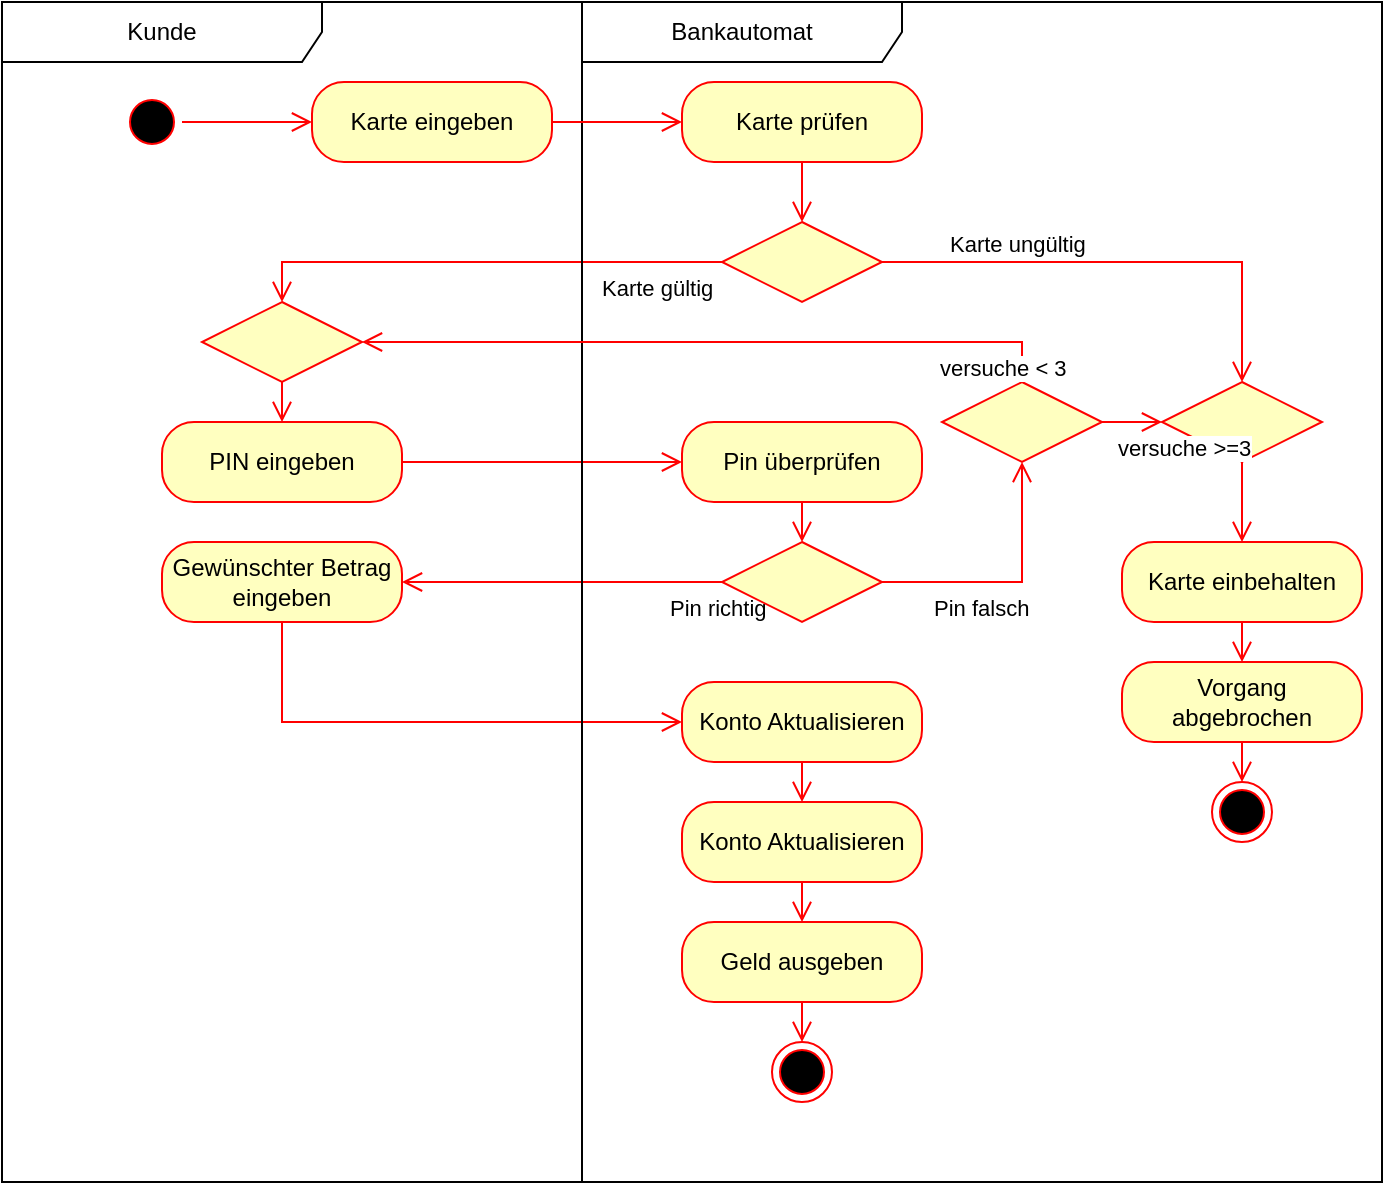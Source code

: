 <mxfile version="26.0.9">
  <diagram name="Page-1" id="fENma3xlgCL59qckklNP">
    <mxGraphModel dx="1313" dy="786" grid="1" gridSize="10" guides="1" tooltips="1" connect="1" arrows="1" fold="1" page="1" pageScale="1" pageWidth="850" pageHeight="1100" math="0" shadow="0">
      <root>
        <mxCell id="0" />
        <mxCell id="1" parent="0" />
        <mxCell id="1uF_EtqS6V25qAHk74lG-5" value="Karte gültig" style="edgeStyle=orthogonalEdgeStyle;html=1;align=left;verticalAlign=top;endArrow=open;endSize=8;strokeColor=#ff0000;rounded=0;" parent="1" source="1uF_EtqS6V25qAHk74lG-3" target="1uF_EtqS6V25qAHk74lG-14" edge="1">
          <mxGeometry x="-0.481" relative="1" as="geometry">
            <mxPoint x="180" y="300" as="targetPoint" />
            <Array as="points">
              <mxPoint x="180" y="240" />
            </Array>
            <mxPoint as="offset" />
          </mxGeometry>
        </mxCell>
        <mxCell id="1uF_EtqS6V25qAHk74lG-12" value="" style="edgeStyle=orthogonalEdgeStyle;html=1;align=left;verticalAlign=top;endArrow=open;endSize=8;strokeColor=#ff0000;rounded=0;" parent="1" source="1uF_EtqS6V25qAHk74lG-7" target="1uF_EtqS6V25qAHk74lG-82" edge="1">
          <mxGeometry x="-1" relative="1" as="geometry">
            <mxPoint x="190" y="350" as="targetPoint" />
            <mxPoint x="190" y="250" as="sourcePoint" />
          </mxGeometry>
        </mxCell>
        <mxCell id="1uF_EtqS6V25qAHk74lG-13" value="Pin richtig" style="edgeStyle=orthogonalEdgeStyle;html=1;align=left;verticalAlign=top;endArrow=open;endSize=8;strokeColor=#ff0000;rounded=0;" parent="1" source="1uF_EtqS6V25qAHk74lG-9" target="1uF_EtqS6V25qAHk74lG-22" edge="1">
          <mxGeometry x="-0.641" relative="1" as="geometry">
            <mxPoint x="180" y="520" as="targetPoint" />
            <mxPoint x="179.5" y="500" as="sourcePoint" />
            <mxPoint as="offset" />
          </mxGeometry>
        </mxCell>
        <mxCell id="1uF_EtqS6V25qAHk74lG-23" value="" style="edgeStyle=orthogonalEdgeStyle;html=1;align=left;verticalAlign=top;endArrow=open;endSize=8;strokeColor=#ff0000;rounded=0;" parent="1" source="1uF_EtqS6V25qAHk74lG-22" target="1uF_EtqS6V25qAHk74lG-24" edge="1">
          <mxGeometry x="-1" relative="1" as="geometry">
            <mxPoint x="170" y="640" as="targetPoint" />
            <mxPoint x="170" y="580" as="sourcePoint" />
            <Array as="points">
              <mxPoint x="180" y="470" />
            </Array>
          </mxGeometry>
        </mxCell>
        <mxCell id="1uF_EtqS6V25qAHk74lG-68" value="Kunde" style="shape=umlFrame;whiteSpace=wrap;html=1;pointerEvents=0;recursiveResize=0;container=1;collapsible=0;width=160;" parent="1" vertex="1">
          <mxGeometry x="40" y="110" width="290" height="590" as="geometry" />
        </mxCell>
        <mxCell id="1uF_EtqS6V25qAHk74lG-1" value="" style="ellipse;html=1;shape=startState;fillColor=#000000;strokeColor=#ff0000;" parent="1uF_EtqS6V25qAHk74lG-68" vertex="1">
          <mxGeometry x="60" y="45" width="30" height="30" as="geometry" />
        </mxCell>
        <mxCell id="1uF_EtqS6V25qAHk74lG-70" value="Karte eingeben" style="rounded=1;whiteSpace=wrap;html=1;arcSize=40;fontColor=#000000;fillColor=#ffffc0;strokeColor=#ff0000;" parent="1uF_EtqS6V25qAHk74lG-68" vertex="1">
          <mxGeometry x="155" y="40" width="120" height="40" as="geometry" />
        </mxCell>
        <mxCell id="1uF_EtqS6V25qAHk74lG-2" value="" style="edgeStyle=orthogonalEdgeStyle;html=1;verticalAlign=bottom;endArrow=open;endSize=8;strokeColor=#ff0000;rounded=0;" parent="1uF_EtqS6V25qAHk74lG-68" source="1uF_EtqS6V25qAHk74lG-1" target="1uF_EtqS6V25qAHk74lG-70" edge="1">
          <mxGeometry relative="1" as="geometry">
            <mxPoint x="140" y="90" as="targetPoint" />
          </mxGeometry>
        </mxCell>
        <mxCell id="1uF_EtqS6V25qAHk74lG-14" value="" style="rhombus;whiteSpace=wrap;html=1;fontColor=#000000;fillColor=#ffffc0;strokeColor=#ff0000;" parent="1uF_EtqS6V25qAHk74lG-68" vertex="1">
          <mxGeometry x="100" y="150" width="80" height="40" as="geometry" />
        </mxCell>
        <mxCell id="1uF_EtqS6V25qAHk74lG-7" value="PIN eingeben" style="rounded=1;whiteSpace=wrap;html=1;arcSize=40;fontColor=#000000;fillColor=#ffffc0;strokeColor=#ff0000;" parent="1uF_EtqS6V25qAHk74lG-68" vertex="1">
          <mxGeometry x="80" y="210" width="120" height="40" as="geometry" />
        </mxCell>
        <mxCell id="1uF_EtqS6V25qAHk74lG-15" value="" style="edgeStyle=orthogonalEdgeStyle;html=1;align=left;verticalAlign=top;endArrow=open;endSize=8;strokeColor=#ff0000;rounded=0;" parent="1uF_EtqS6V25qAHk74lG-68" source="1uF_EtqS6V25qAHk74lG-14" target="1uF_EtqS6V25qAHk74lG-7" edge="1">
          <mxGeometry x="-1" relative="1" as="geometry">
            <mxPoint x="150" y="330" as="targetPoint" />
            <mxPoint x="150" y="290" as="sourcePoint" />
          </mxGeometry>
        </mxCell>
        <mxCell id="1uF_EtqS6V25qAHk74lG-22" value="Gewünschter Betrag eingeben" style="rounded=1;whiteSpace=wrap;html=1;arcSize=40;fontColor=#000000;fillColor=#ffffc0;strokeColor=#ff0000;" parent="1uF_EtqS6V25qAHk74lG-68" vertex="1">
          <mxGeometry x="80" y="270" width="120" height="40" as="geometry" />
        </mxCell>
        <mxCell id="1uF_EtqS6V25qAHk74lG-69" value="Bankautomat" style="shape=umlFrame;whiteSpace=wrap;html=1;pointerEvents=0;recursiveResize=0;container=1;collapsible=0;width=160;" parent="1" vertex="1">
          <mxGeometry x="330" y="110" width="400" height="590" as="geometry" />
        </mxCell>
        <mxCell id="1uF_EtqS6V25qAHk74lG-72" value="Karte prüfen" style="rounded=1;whiteSpace=wrap;html=1;arcSize=40;fontColor=#000000;fillColor=#ffffc0;strokeColor=#ff0000;" parent="1uF_EtqS6V25qAHk74lG-69" vertex="1">
          <mxGeometry x="50" y="40" width="120" height="40" as="geometry" />
        </mxCell>
        <mxCell id="1uF_EtqS6V25qAHk74lG-3" value="" style="rhombus;whiteSpace=wrap;html=1;fontColor=#000000;fillColor=#ffffc0;strokeColor=#ff0000;" parent="1uF_EtqS6V25qAHk74lG-69" vertex="1">
          <mxGeometry x="70" y="110" width="80" height="40" as="geometry" />
        </mxCell>
        <mxCell id="1uF_EtqS6V25qAHk74lG-75" value="" style="edgeStyle=orthogonalEdgeStyle;html=1;align=left;verticalAlign=bottom;endArrow=open;endSize=8;strokeColor=#ff0000;rounded=0;" parent="1uF_EtqS6V25qAHk74lG-69" source="1uF_EtqS6V25qAHk74lG-72" target="1uF_EtqS6V25qAHk74lG-3" edge="1">
          <mxGeometry x="-1" relative="1" as="geometry">
            <mxPoint x="215" y="290" as="targetPoint" />
            <mxPoint x="120" y="160" as="sourcePoint" />
          </mxGeometry>
        </mxCell>
        <mxCell id="1uF_EtqS6V25qAHk74lG-73" value="Karte einbehalten" style="rounded=1;whiteSpace=wrap;html=1;arcSize=40;fontColor=#000000;fillColor=#ffffc0;strokeColor=#ff0000;" parent="1uF_EtqS6V25qAHk74lG-69" vertex="1">
          <mxGeometry x="270" y="270" width="120" height="40" as="geometry" />
        </mxCell>
        <mxCell id="1uF_EtqS6V25qAHk74lG-4" value="Karte ungültig" style="edgeStyle=orthogonalEdgeStyle;html=1;align=left;verticalAlign=bottom;endArrow=open;endSize=8;strokeColor=#ff0000;rounded=0;" parent="1uF_EtqS6V25qAHk74lG-69" source="1uF_EtqS6V25qAHk74lG-3" target="1uF_EtqS6V25qAHk74lG-76" edge="1">
          <mxGeometry x="-0.733" relative="1" as="geometry">
            <mxPoint x="110" y="280" as="targetPoint" />
            <mxPoint as="offset" />
          </mxGeometry>
        </mxCell>
        <mxCell id="1uF_EtqS6V25qAHk74lG-20" value="" style="ellipse;html=1;shape=endState;fillColor=#000000;strokeColor=#ff0000;" parent="1uF_EtqS6V25qAHk74lG-69" vertex="1">
          <mxGeometry x="315" y="390" width="30" height="30" as="geometry" />
        </mxCell>
        <mxCell id="1uF_EtqS6V25qAHk74lG-74" value="Vorgang abgebrochen" style="rounded=1;whiteSpace=wrap;html=1;arcSize=40;fontColor=#000000;fillColor=#ffffc0;strokeColor=#ff0000;" parent="1uF_EtqS6V25qAHk74lG-69" vertex="1">
          <mxGeometry x="270" y="330" width="120" height="40" as="geometry" />
        </mxCell>
        <mxCell id="1uF_EtqS6V25qAHk74lG-76" value="" style="rhombus;whiteSpace=wrap;html=1;fontColor=#000000;fillColor=#ffffc0;strokeColor=#ff0000;" parent="1uF_EtqS6V25qAHk74lG-69" vertex="1">
          <mxGeometry x="290" y="190" width="80" height="40" as="geometry" />
        </mxCell>
        <mxCell id="1uF_EtqS6V25qAHk74lG-78" value="" style="edgeStyle=orthogonalEdgeStyle;html=1;verticalAlign=bottom;endArrow=open;endSize=8;strokeColor=#ff0000;rounded=0;" parent="1uF_EtqS6V25qAHk74lG-69" source="1uF_EtqS6V25qAHk74lG-76" target="1uF_EtqS6V25qAHk74lG-73" edge="1">
          <mxGeometry relative="1" as="geometry">
            <mxPoint x="305" y="295" as="targetPoint" />
            <mxPoint x="240" y="280" as="sourcePoint" />
          </mxGeometry>
        </mxCell>
        <mxCell id="1uF_EtqS6V25qAHk74lG-79" value="" style="edgeStyle=orthogonalEdgeStyle;html=1;verticalAlign=bottom;endArrow=open;endSize=8;strokeColor=#ff0000;rounded=0;" parent="1uF_EtqS6V25qAHk74lG-69" source="1uF_EtqS6V25qAHk74lG-73" target="1uF_EtqS6V25qAHk74lG-74" edge="1">
          <mxGeometry relative="1" as="geometry">
            <mxPoint x="340" y="280" as="targetPoint" />
            <mxPoint x="340" y="240" as="sourcePoint" />
          </mxGeometry>
        </mxCell>
        <mxCell id="1uF_EtqS6V25qAHk74lG-80" value="" style="edgeStyle=orthogonalEdgeStyle;html=1;verticalAlign=bottom;endArrow=open;endSize=8;strokeColor=#ff0000;rounded=0;" parent="1uF_EtqS6V25qAHk74lG-69" source="1uF_EtqS6V25qAHk74lG-74" target="1uF_EtqS6V25qAHk74lG-20" edge="1">
          <mxGeometry relative="1" as="geometry">
            <mxPoint x="340" y="340" as="targetPoint" />
            <mxPoint x="340" y="320" as="sourcePoint" />
          </mxGeometry>
        </mxCell>
        <mxCell id="1uF_EtqS6V25qAHk74lG-82" value="Pin überprüfen" style="rounded=1;whiteSpace=wrap;html=1;arcSize=40;fontColor=#000000;fillColor=#ffffc0;strokeColor=#ff0000;" parent="1uF_EtqS6V25qAHk74lG-69" vertex="1">
          <mxGeometry x="50" y="210" width="120" height="40" as="geometry" />
        </mxCell>
        <mxCell id="1uF_EtqS6V25qAHk74lG-9" value="" style="rhombus;whiteSpace=wrap;html=1;fontColor=#000000;fillColor=#ffffc0;strokeColor=#ff0000;" parent="1uF_EtqS6V25qAHk74lG-69" vertex="1">
          <mxGeometry x="70" y="270" width="80" height="40" as="geometry" />
        </mxCell>
        <mxCell id="1uF_EtqS6V25qAHk74lG-81" value="" style="rhombus;whiteSpace=wrap;html=1;fontColor=#000000;fillColor=#ffffc0;strokeColor=#ff0000;" parent="1uF_EtqS6V25qAHk74lG-69" vertex="1">
          <mxGeometry x="180" y="190" width="80" height="40" as="geometry" />
        </mxCell>
        <mxCell id="1uF_EtqS6V25qAHk74lG-83" value="Pin falsch" style="edgeStyle=orthogonalEdgeStyle;html=1;align=left;verticalAlign=top;endArrow=open;endSize=8;strokeColor=#ff0000;rounded=0;" parent="1uF_EtqS6V25qAHk74lG-69" source="1uF_EtqS6V25qAHk74lG-9" target="1uF_EtqS6V25qAHk74lG-81" edge="1">
          <mxGeometry x="-0.641" relative="1" as="geometry">
            <mxPoint x="-140" y="430" as="targetPoint" />
            <mxPoint x="80" y="290" as="sourcePoint" />
            <mxPoint as="offset" />
          </mxGeometry>
        </mxCell>
        <mxCell id="1uF_EtqS6V25qAHk74lG-84" value="versuche &amp;gt;=3" style="edgeStyle=orthogonalEdgeStyle;html=1;align=left;verticalAlign=top;endArrow=open;endSize=8;strokeColor=#ff0000;rounded=0;" parent="1uF_EtqS6V25qAHk74lG-69" source="1uF_EtqS6V25qAHk74lG-81" target="1uF_EtqS6V25qAHk74lG-76" edge="1">
          <mxGeometry x="-0.641" relative="1" as="geometry">
            <mxPoint x="230" y="240" as="targetPoint" />
            <mxPoint x="160" y="290" as="sourcePoint" />
            <mxPoint as="offset" />
          </mxGeometry>
        </mxCell>
        <mxCell id="1uF_EtqS6V25qAHk74lG-87" value="" style="edgeStyle=orthogonalEdgeStyle;html=1;align=left;verticalAlign=top;endArrow=open;endSize=8;strokeColor=#ff0000;rounded=0;" parent="1uF_EtqS6V25qAHk74lG-69" source="1uF_EtqS6V25qAHk74lG-82" target="1uF_EtqS6V25qAHk74lG-9" edge="1">
          <mxGeometry x="-1" relative="1" as="geometry">
            <mxPoint x="60" y="240" as="targetPoint" />
            <mxPoint x="-80" y="240" as="sourcePoint" />
          </mxGeometry>
        </mxCell>
        <mxCell id="1uF_EtqS6V25qAHk74lG-24" value="Konto Aktualisieren" style="rounded=1;whiteSpace=wrap;html=1;arcSize=40;fontColor=#000000;fillColor=#ffffc0;strokeColor=#ff0000;" parent="1uF_EtqS6V25qAHk74lG-69" vertex="1">
          <mxGeometry x="50" y="340" width="120" height="40" as="geometry" />
        </mxCell>
        <mxCell id="1uF_EtqS6V25qAHk74lG-26" value="Geld ausgeben" style="rounded=1;whiteSpace=wrap;html=1;arcSize=40;fontColor=#000000;fillColor=#ffffc0;strokeColor=#ff0000;" parent="1uF_EtqS6V25qAHk74lG-69" vertex="1">
          <mxGeometry x="50" y="460" width="120" height="40" as="geometry" />
        </mxCell>
        <mxCell id="1uF_EtqS6V25qAHk74lG-27" value="" style="ellipse;html=1;shape=endState;fillColor=#000000;strokeColor=#ff0000;" parent="1uF_EtqS6V25qAHk74lG-69" vertex="1">
          <mxGeometry x="95" y="520" width="30" height="30" as="geometry" />
        </mxCell>
        <mxCell id="1uF_EtqS6V25qAHk74lG-28" value="" style="edgeStyle=orthogonalEdgeStyle;html=1;align=left;verticalAlign=top;endArrow=open;endSize=8;strokeColor=#ff0000;rounded=0;" parent="1uF_EtqS6V25qAHk74lG-69" source="1uF_EtqS6V25qAHk74lG-26" target="1uF_EtqS6V25qAHk74lG-27" edge="1">
          <mxGeometry x="-1" relative="1" as="geometry">
            <mxPoint x="-140" y="570" as="targetPoint" />
            <mxPoint x="-140" y="540" as="sourcePoint" />
          </mxGeometry>
        </mxCell>
        <mxCell id="1uF_EtqS6V25qAHk74lG-89" value="Konto Aktualisieren" style="rounded=1;whiteSpace=wrap;html=1;arcSize=40;fontColor=#000000;fillColor=#ffffc0;strokeColor=#ff0000;" parent="1uF_EtqS6V25qAHk74lG-69" vertex="1">
          <mxGeometry x="50" y="400" width="120" height="40" as="geometry" />
        </mxCell>
        <mxCell id="1uF_EtqS6V25qAHk74lG-25" value="" style="edgeStyle=orthogonalEdgeStyle;html=1;align=left;verticalAlign=top;endArrow=open;endSize=8;strokeColor=#ff0000;rounded=0;" parent="1uF_EtqS6V25qAHk74lG-69" source="1uF_EtqS6V25qAHk74lG-24" target="1uF_EtqS6V25qAHk74lG-89" edge="1">
          <mxGeometry x="-1" relative="1" as="geometry">
            <mxPoint x="-160" y="600" as="targetPoint" />
            <mxPoint x="-150" y="530" as="sourcePoint" />
          </mxGeometry>
        </mxCell>
        <mxCell id="1uF_EtqS6V25qAHk74lG-90" value="" style="edgeStyle=orthogonalEdgeStyle;html=1;align=left;verticalAlign=top;endArrow=open;endSize=8;strokeColor=#ff0000;rounded=0;" parent="1uF_EtqS6V25qAHk74lG-69" source="1uF_EtqS6V25qAHk74lG-89" target="1uF_EtqS6V25qAHk74lG-26" edge="1">
          <mxGeometry x="-1" relative="1" as="geometry">
            <mxPoint x="310" y="550" as="targetPoint" />
            <mxPoint x="180" y="370" as="sourcePoint" />
          </mxGeometry>
        </mxCell>
        <mxCell id="1uF_EtqS6V25qAHk74lG-71" value="" style="edgeStyle=orthogonalEdgeStyle;html=1;align=left;verticalAlign=bottom;endArrow=open;endSize=8;strokeColor=#ff0000;rounded=0;" parent="1" source="1uF_EtqS6V25qAHk74lG-70" target="1uF_EtqS6V25qAHk74lG-72" edge="1">
          <mxGeometry x="-1" relative="1" as="geometry">
            <mxPoint x="455" y="170" as="targetPoint" />
            <mxPoint x="315" y="170" as="sourcePoint" />
          </mxGeometry>
        </mxCell>
        <mxCell id="1uF_EtqS6V25qAHk74lG-85" value="versuche &amp;lt; 3" style="edgeStyle=orthogonalEdgeStyle;html=1;align=left;verticalAlign=top;endArrow=open;endSize=8;strokeColor=#ff0000;rounded=0;" parent="1" source="1uF_EtqS6V25qAHk74lG-81" target="1uF_EtqS6V25qAHk74lG-14" edge="1">
          <mxGeometry x="-0.641" relative="1" as="geometry">
            <mxPoint x="560" y="350" as="targetPoint" />
            <mxPoint x="490" y="400" as="sourcePoint" />
            <mxPoint as="offset" />
            <Array as="points">
              <mxPoint x="550" y="280" />
            </Array>
          </mxGeometry>
        </mxCell>
      </root>
    </mxGraphModel>
  </diagram>
</mxfile>
